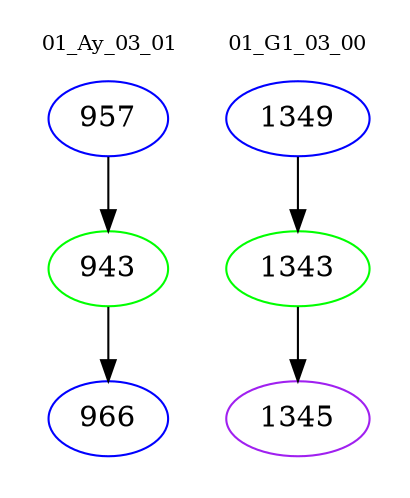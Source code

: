 digraph{
subgraph cluster_0 {
color = white
label = "01_Ay_03_01";
fontsize=10;
T0_957 [label="957", color="blue"]
T0_957 -> T0_943 [color="black"]
T0_943 [label="943", color="green"]
T0_943 -> T0_966 [color="black"]
T0_966 [label="966", color="blue"]
}
subgraph cluster_1 {
color = white
label = "01_G1_03_00";
fontsize=10;
T1_1349 [label="1349", color="blue"]
T1_1349 -> T1_1343 [color="black"]
T1_1343 [label="1343", color="green"]
T1_1343 -> T1_1345 [color="black"]
T1_1345 [label="1345", color="purple"]
}
}
